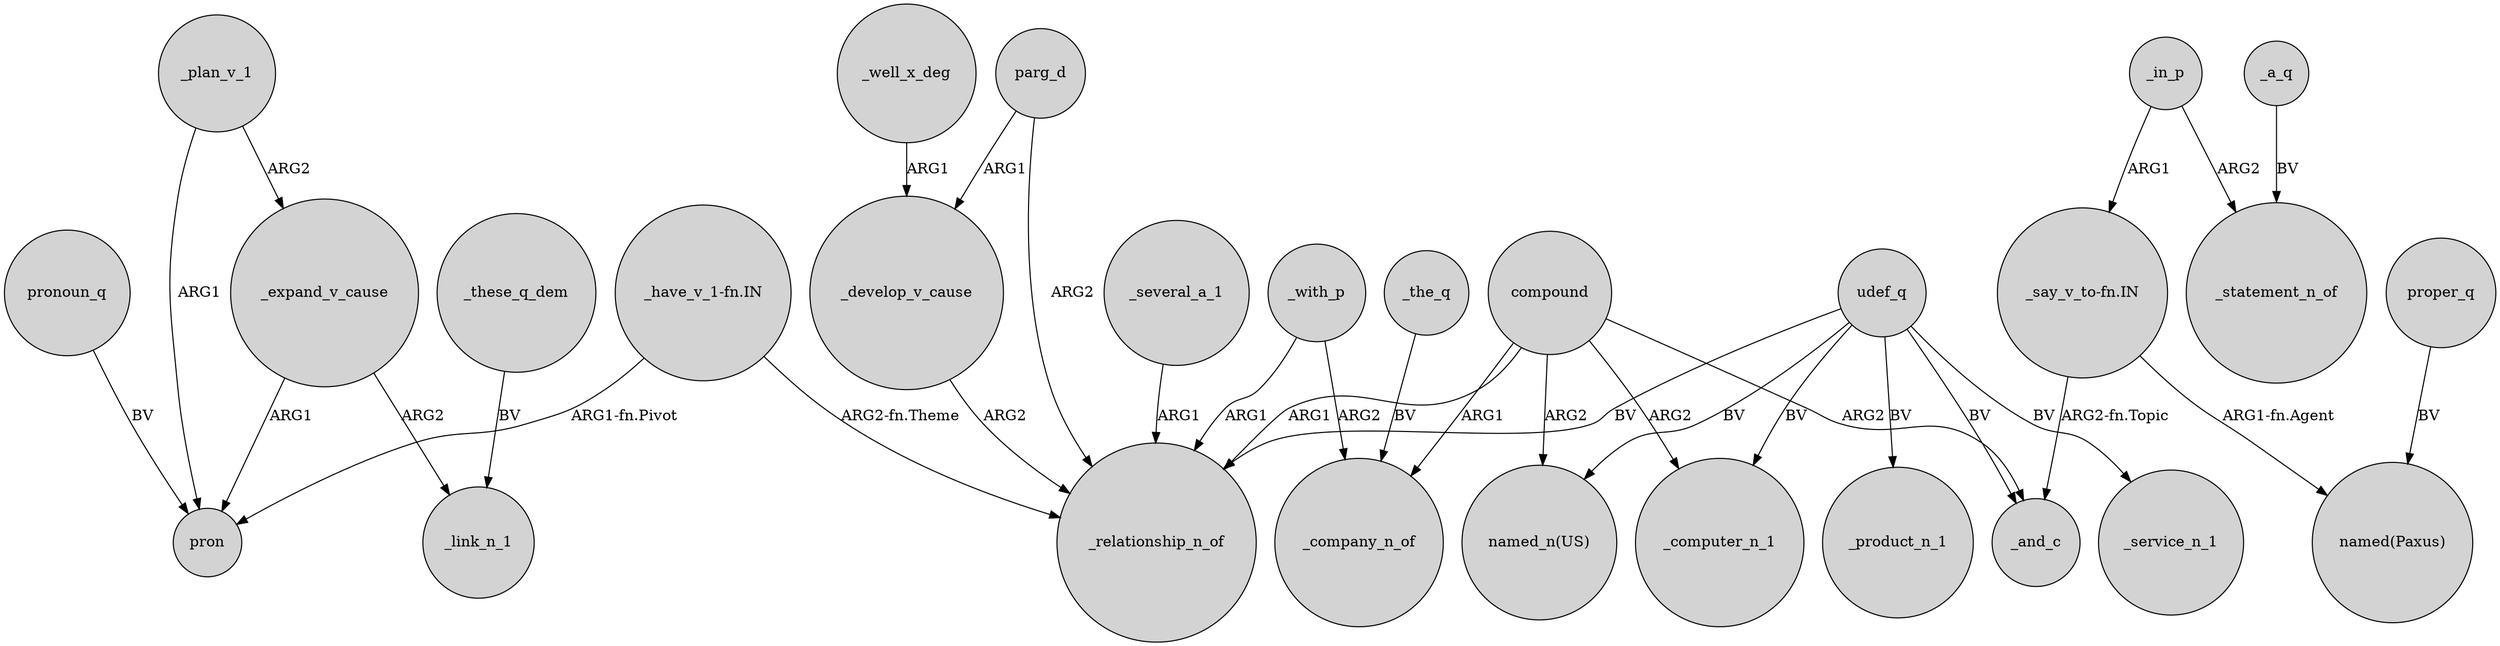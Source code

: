 digraph {
	node [shape=circle style=filled]
	_expand_v_cause -> pron [label=ARG1]
	udef_q -> "named_n(US)" [label=BV]
	_in_p -> "_say_v_to-fn.IN" [label=ARG1]
	_these_q_dem -> _link_n_1 [label=BV]
	_expand_v_cause -> _link_n_1 [label=ARG2]
	_a_q -> _statement_n_of [label=BV]
	parg_d -> _develop_v_cause [label=ARG1]
	"_have_v_1-fn.IN" -> pron [label="ARG1-fn.Pivot"]
	proper_q -> "named(Paxus)" [label=BV]
	"_have_v_1-fn.IN" -> _relationship_n_of [label="ARG2-fn.Theme"]
	compound -> "named_n(US)" [label=ARG2]
	udef_q -> _computer_n_1 [label=BV]
	_the_q -> _company_n_of [label=BV]
	compound -> _computer_n_1 [label=ARG2]
	compound -> _relationship_n_of [label=ARG1]
	compound -> _company_n_of [label=ARG1]
	pronoun_q -> pron [label=BV]
	compound -> _and_c [label=ARG2]
	_well_x_deg -> _develop_v_cause [label=ARG1]
	udef_q -> _service_n_1 [label=BV]
	parg_d -> _relationship_n_of [label=ARG2]
	_with_p -> _company_n_of [label=ARG2]
	_with_p -> _relationship_n_of [label=ARG1]
	_develop_v_cause -> _relationship_n_of [label=ARG2]
	udef_q -> _relationship_n_of [label=BV]
	"_say_v_to-fn.IN" -> _and_c [label="ARG2-fn.Topic"]
	"_say_v_to-fn.IN" -> "named(Paxus)" [label="ARG1-fn.Agent"]
	udef_q -> _product_n_1 [label=BV]
	_in_p -> _statement_n_of [label=ARG2]
	udef_q -> _and_c [label=BV]
	_several_a_1 -> _relationship_n_of [label=ARG1]
	_plan_v_1 -> _expand_v_cause [label=ARG2]
	_plan_v_1 -> pron [label=ARG1]
}
